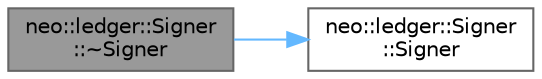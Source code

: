 digraph "neo::ledger::Signer::~Signer"
{
 // LATEX_PDF_SIZE
  bgcolor="transparent";
  edge [fontname=Helvetica,fontsize=10,labelfontname=Helvetica,labelfontsize=10];
  node [fontname=Helvetica,fontsize=10,shape=box,height=0.2,width=0.4];
  rankdir="LR";
  Node1 [id="Node000001",label="neo::ledger::Signer\l::~Signer",height=0.2,width=0.4,color="gray40", fillcolor="grey60", style="filled", fontcolor="black",tooltip="Virtual destructor."];
  Node1 -> Node2 [id="edge2_Node000001_Node000002",color="steelblue1",style="solid",tooltip=" "];
  Node2 [id="Node000002",label="neo::ledger::Signer\l::Signer",height=0.2,width=0.4,color="grey40", fillcolor="white", style="filled",URL="$classneo_1_1ledger_1_1_signer.html#a214cdf540b906392a75ac9e1a7c7ddba",tooltip="Constructs an empty Signer."];
}
